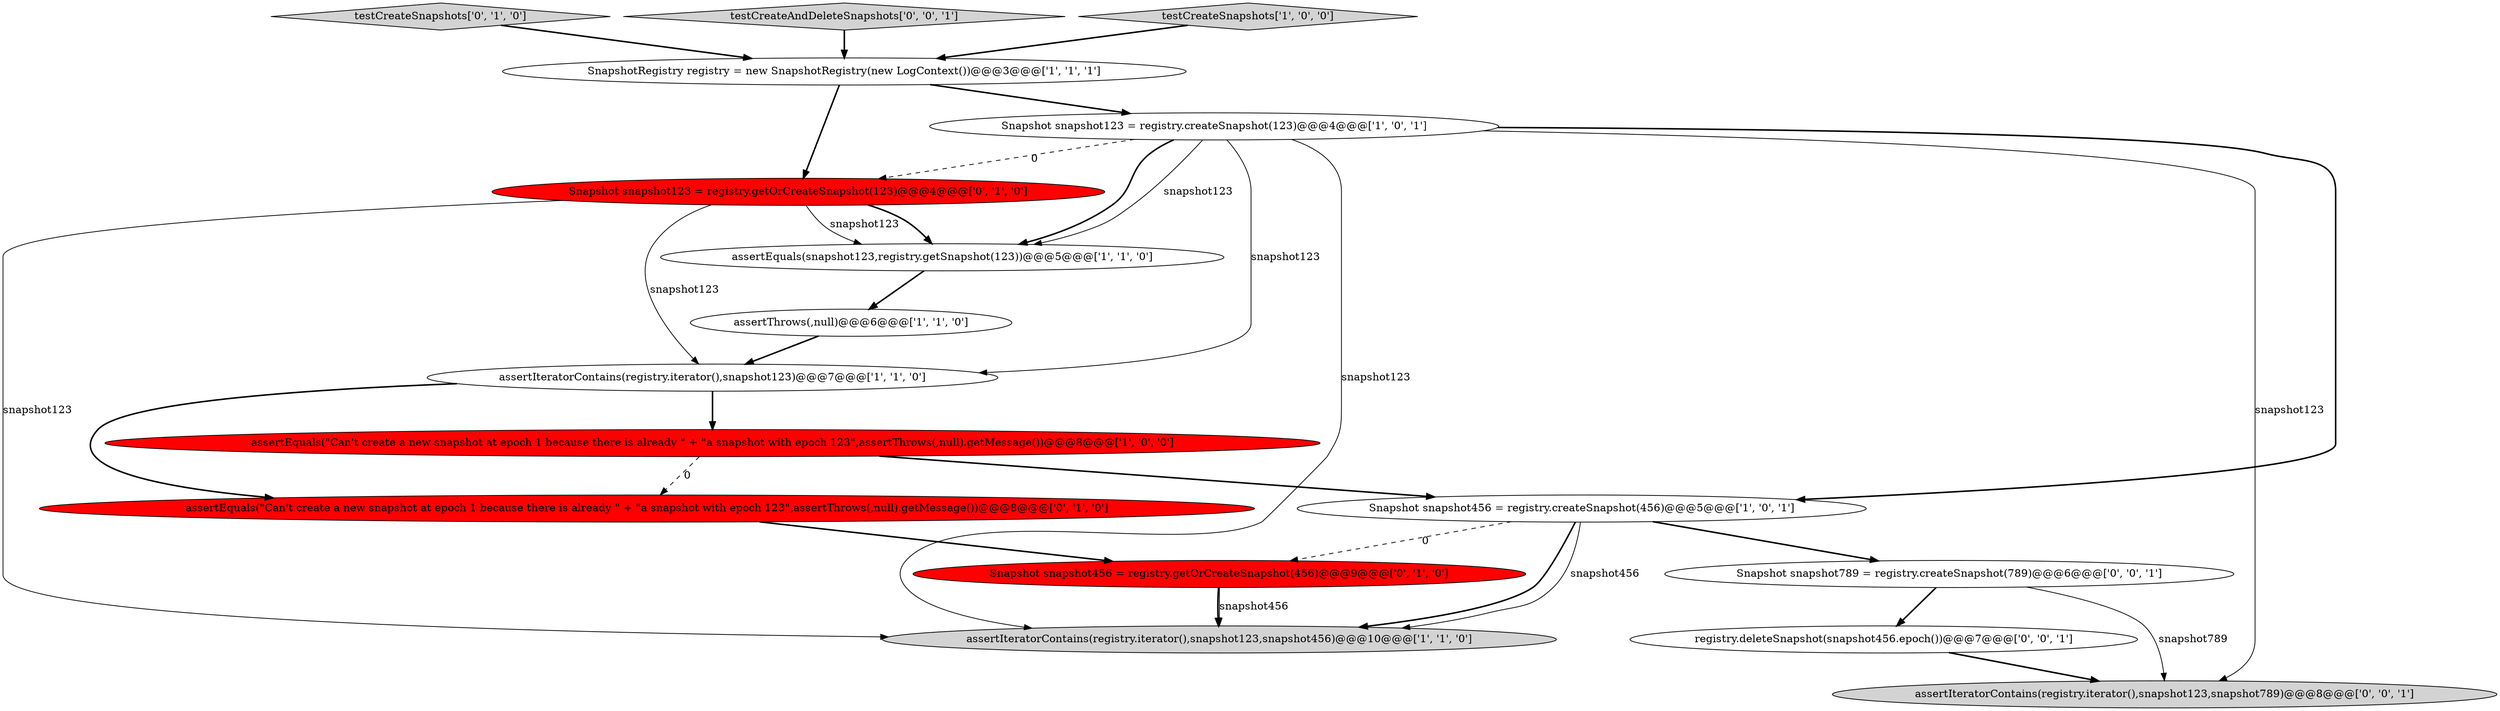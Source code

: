 digraph {
10 [style = filled, label = "Snapshot snapshot456 = registry.getOrCreateSnapshot(456)@@@9@@@['0', '1', '0']", fillcolor = red, shape = ellipse image = "AAA1AAABBB2BBB"];
9 [style = filled, label = "testCreateSnapshots['0', '1', '0']", fillcolor = lightgray, shape = diamond image = "AAA0AAABBB2BBB"];
11 [style = filled, label = "Snapshot snapshot123 = registry.getOrCreateSnapshot(123)@@@4@@@['0', '1', '0']", fillcolor = red, shape = ellipse image = "AAA1AAABBB2BBB"];
16 [style = filled, label = "registry.deleteSnapshot(snapshot456.epoch())@@@7@@@['0', '0', '1']", fillcolor = white, shape = ellipse image = "AAA0AAABBB3BBB"];
6 [style = filled, label = "Snapshot snapshot456 = registry.createSnapshot(456)@@@5@@@['1', '0', '1']", fillcolor = white, shape = ellipse image = "AAA0AAABBB1BBB"];
8 [style = filled, label = "assertThrows(,null)@@@6@@@['1', '1', '0']", fillcolor = white, shape = ellipse image = "AAA0AAABBB1BBB"];
13 [style = filled, label = "testCreateAndDeleteSnapshots['0', '0', '1']", fillcolor = lightgray, shape = diamond image = "AAA0AAABBB3BBB"];
4 [style = filled, label = "Snapshot snapshot123 = registry.createSnapshot(123)@@@4@@@['1', '0', '1']", fillcolor = white, shape = ellipse image = "AAA0AAABBB1BBB"];
1 [style = filled, label = "SnapshotRegistry registry = new SnapshotRegistry(new LogContext())@@@3@@@['1', '1', '1']", fillcolor = white, shape = ellipse image = "AAA0AAABBB1BBB"];
2 [style = filled, label = "assertEquals(\"Can't create a new snapshot at epoch 1 because there is already \" + \"a snapshot with epoch 123\",assertThrows(,null).getMessage())@@@8@@@['1', '0', '0']", fillcolor = red, shape = ellipse image = "AAA1AAABBB1BBB"];
7 [style = filled, label = "assertEquals(snapshot123,registry.getSnapshot(123))@@@5@@@['1', '1', '0']", fillcolor = white, shape = ellipse image = "AAA0AAABBB1BBB"];
15 [style = filled, label = "Snapshot snapshot789 = registry.createSnapshot(789)@@@6@@@['0', '0', '1']", fillcolor = white, shape = ellipse image = "AAA0AAABBB3BBB"];
3 [style = filled, label = "testCreateSnapshots['1', '0', '0']", fillcolor = lightgray, shape = diamond image = "AAA0AAABBB1BBB"];
5 [style = filled, label = "assertIteratorContains(registry.iterator(),snapshot123,snapshot456)@@@10@@@['1', '1', '0']", fillcolor = lightgray, shape = ellipse image = "AAA0AAABBB1BBB"];
0 [style = filled, label = "assertIteratorContains(registry.iterator(),snapshot123)@@@7@@@['1', '1', '0']", fillcolor = white, shape = ellipse image = "AAA0AAABBB1BBB"];
14 [style = filled, label = "assertIteratorContains(registry.iterator(),snapshot123,snapshot789)@@@8@@@['0', '0', '1']", fillcolor = lightgray, shape = ellipse image = "AAA0AAABBB3BBB"];
12 [style = filled, label = "assertEquals(\"Can't create a new snapshot at epoch 1 because there is already \" + \"a snapshot with epoch 123\",assertThrows(,null).getMessage())@@@8@@@['0', '1', '0']", fillcolor = red, shape = ellipse image = "AAA1AAABBB2BBB"];
1->4 [style = bold, label=""];
3->1 [style = bold, label=""];
4->6 [style = bold, label=""];
2->6 [style = bold, label=""];
0->12 [style = bold, label=""];
0->2 [style = bold, label=""];
11->0 [style = solid, label="snapshot123"];
11->5 [style = solid, label="snapshot123"];
7->8 [style = bold, label=""];
15->16 [style = bold, label=""];
13->1 [style = bold, label=""];
4->7 [style = bold, label=""];
6->15 [style = bold, label=""];
1->11 [style = bold, label=""];
6->10 [style = dashed, label="0"];
8->0 [style = bold, label=""];
2->12 [style = dashed, label="0"];
6->5 [style = bold, label=""];
12->10 [style = bold, label=""];
10->5 [style = solid, label="snapshot456"];
10->5 [style = bold, label=""];
4->14 [style = solid, label="snapshot123"];
6->5 [style = solid, label="snapshot456"];
16->14 [style = bold, label=""];
15->14 [style = solid, label="snapshot789"];
4->11 [style = dashed, label="0"];
9->1 [style = bold, label=""];
4->0 [style = solid, label="snapshot123"];
4->7 [style = solid, label="snapshot123"];
4->5 [style = solid, label="snapshot123"];
11->7 [style = bold, label=""];
11->7 [style = solid, label="snapshot123"];
}
